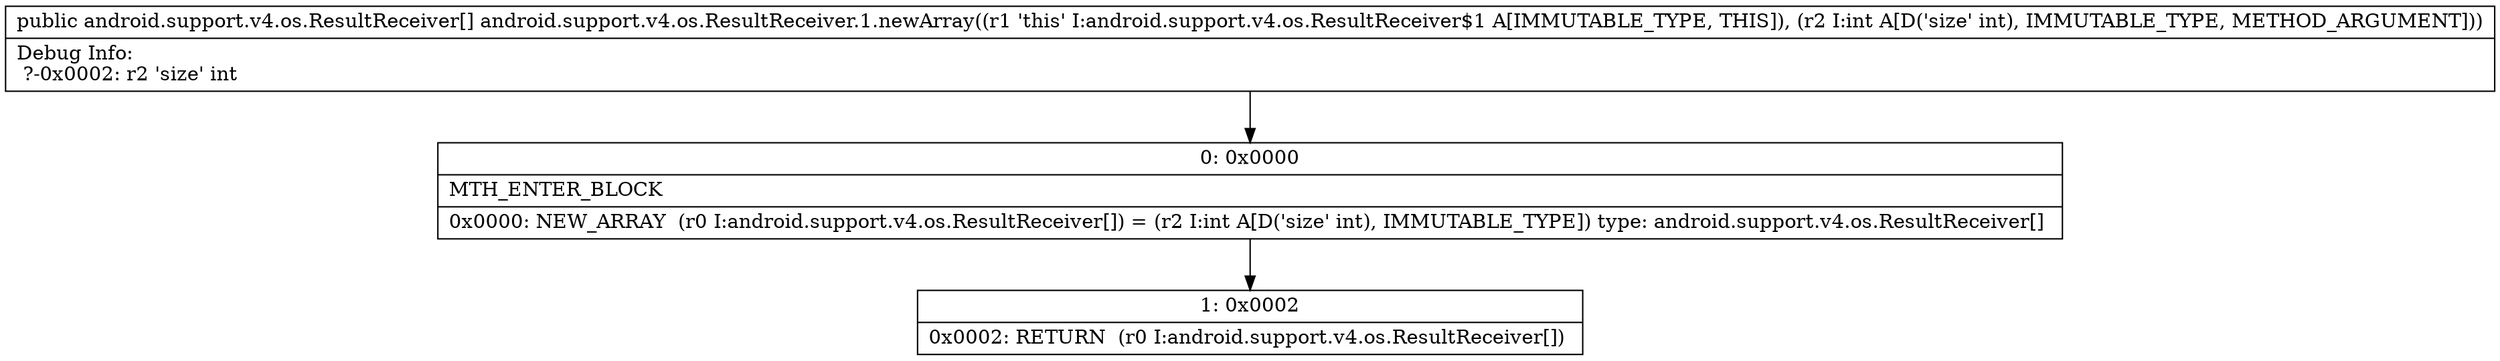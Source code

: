 digraph "CFG forandroid.support.v4.os.ResultReceiver.1.newArray(I)[Landroid\/support\/v4\/os\/ResultReceiver;" {
Node_0 [shape=record,label="{0\:\ 0x0000|MTH_ENTER_BLOCK\l|0x0000: NEW_ARRAY  (r0 I:android.support.v4.os.ResultReceiver[]) = (r2 I:int A[D('size' int), IMMUTABLE_TYPE]) type: android.support.v4.os.ResultReceiver[] \l}"];
Node_1 [shape=record,label="{1\:\ 0x0002|0x0002: RETURN  (r0 I:android.support.v4.os.ResultReceiver[]) \l}"];
MethodNode[shape=record,label="{public android.support.v4.os.ResultReceiver[] android.support.v4.os.ResultReceiver.1.newArray((r1 'this' I:android.support.v4.os.ResultReceiver$1 A[IMMUTABLE_TYPE, THIS]), (r2 I:int A[D('size' int), IMMUTABLE_TYPE, METHOD_ARGUMENT]))  | Debug Info:\l  ?\-0x0002: r2 'size' int\l}"];
MethodNode -> Node_0;
Node_0 -> Node_1;
}

